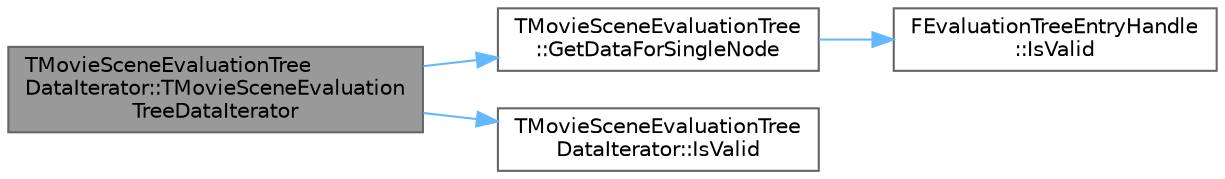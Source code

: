 digraph "TMovieSceneEvaluationTreeDataIterator::TMovieSceneEvaluationTreeDataIterator"
{
 // INTERACTIVE_SVG=YES
 // LATEX_PDF_SIZE
  bgcolor="transparent";
  edge [fontname=Helvetica,fontsize=10,labelfontname=Helvetica,labelfontsize=10];
  node [fontname=Helvetica,fontsize=10,shape=box,height=0.2,width=0.4];
  rankdir="LR";
  Node1 [id="Node000001",label="TMovieSceneEvaluationTree\lDataIterator::TMovieSceneEvaluation\lTreeDataIterator",height=0.2,width=0.4,color="gray40", fillcolor="grey60", style="filled", fontcolor="black",tooltip="Construction from a tree and a node."];
  Node1 -> Node2 [id="edge1_Node000001_Node000002",color="steelblue1",style="solid",tooltip=" "];
  Node2 [id="Node000002",label="TMovieSceneEvaluationTree\l::GetDataForSingleNode",height=0.2,width=0.4,color="grey40", fillcolor="white", style="filled",URL="$d4/d25/structTMovieSceneEvaluationTree.html#aeb8396d64e09b97d24e711d39c8280b6",tooltip="Access the data associated with a single node in the tree."];
  Node2 -> Node3 [id="edge2_Node000002_Node000003",color="steelblue1",style="solid",tooltip=" "];
  Node3 [id="Node000003",label="FEvaluationTreeEntryHandle\l::IsValid",height=0.2,width=0.4,color="grey40", fillcolor="white", style="filled",URL="$dd/daf/structFEvaluationTreeEntryHandle.html#a1408154164d999682816e996991ec57e",tooltip="Check whether this identifier has been initialized."];
  Node1 -> Node4 [id="edge3_Node000001_Node000004",color="steelblue1",style="solid",tooltip=" "];
  Node4 [id="Node000004",label="TMovieSceneEvaluationTree\lDataIterator::IsValid",height=0.2,width=0.4,color="grey40", fillcolor="white", style="filled",URL="$d6/d79/structTMovieSceneEvaluationTreeDataIterator.html#a5d43593d2f5ed2864017ade27289bd77",tooltip="Check the iterator for validity."];
}
